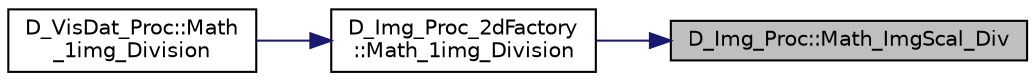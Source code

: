 digraph "D_Img_Proc::Math_ImgScal_Div"
{
 // LATEX_PDF_SIZE
  edge [fontname="Helvetica",fontsize="10",labelfontname="Helvetica",labelfontsize="10"];
  node [fontname="Helvetica",fontsize="10",shape=record];
  rankdir="RL";
  Node1 [label="D_Img_Proc::Math_ImgScal_Div",height=0.2,width=0.4,color="black", fillcolor="grey75", style="filled", fontcolor="black",tooltip=" "];
  Node1 -> Node2 [dir="back",color="midnightblue",fontsize="10",style="solid",fontname="Helvetica"];
  Node2 [label="D_Img_Proc_2dFactory\l::Math_1img_Division",height=0.2,width=0.4,color="black", fillcolor="white", style="filled",URL="$class_d___img___proc__2d_factory.html#a98f0a666ed5f71ee409638d6fd474d10",tooltip=" "];
  Node2 -> Node3 [dir="back",color="midnightblue",fontsize="10",style="solid",fontname="Helvetica"];
  Node3 [label="D_VisDat_Proc::Math\l_1img_Division",height=0.2,width=0.4,color="black", fillcolor="white", style="filled",URL="$class_d___vis_dat___proc.html#ae3792a62eb5672f69685a5897fd3abb8",tooltip=" "];
}
